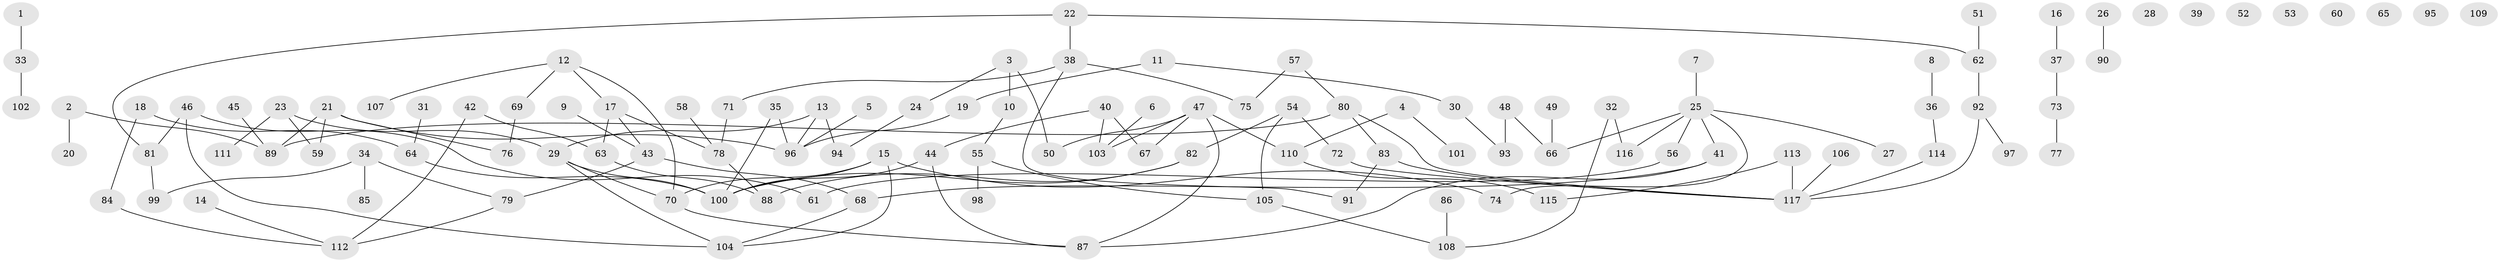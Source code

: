 // Generated by graph-tools (version 1.1) at 2025/13/03/09/25 04:13:01]
// undirected, 117 vertices, 133 edges
graph export_dot {
graph [start="1"]
  node [color=gray90,style=filled];
  1;
  2;
  3;
  4;
  5;
  6;
  7;
  8;
  9;
  10;
  11;
  12;
  13;
  14;
  15;
  16;
  17;
  18;
  19;
  20;
  21;
  22;
  23;
  24;
  25;
  26;
  27;
  28;
  29;
  30;
  31;
  32;
  33;
  34;
  35;
  36;
  37;
  38;
  39;
  40;
  41;
  42;
  43;
  44;
  45;
  46;
  47;
  48;
  49;
  50;
  51;
  52;
  53;
  54;
  55;
  56;
  57;
  58;
  59;
  60;
  61;
  62;
  63;
  64;
  65;
  66;
  67;
  68;
  69;
  70;
  71;
  72;
  73;
  74;
  75;
  76;
  77;
  78;
  79;
  80;
  81;
  82;
  83;
  84;
  85;
  86;
  87;
  88;
  89;
  90;
  91;
  92;
  93;
  94;
  95;
  96;
  97;
  98;
  99;
  100;
  101;
  102;
  103;
  104;
  105;
  106;
  107;
  108;
  109;
  110;
  111;
  112;
  113;
  114;
  115;
  116;
  117;
  1 -- 33;
  2 -- 20;
  2 -- 89;
  3 -- 10;
  3 -- 24;
  3 -- 50;
  4 -- 101;
  4 -- 110;
  5 -- 96;
  6 -- 103;
  7 -- 25;
  8 -- 36;
  9 -- 43;
  10 -- 55;
  11 -- 19;
  11 -- 30;
  12 -- 17;
  12 -- 69;
  12 -- 70;
  12 -- 107;
  13 -- 29;
  13 -- 94;
  13 -- 96;
  14 -- 112;
  15 -- 70;
  15 -- 74;
  15 -- 100;
  15 -- 104;
  16 -- 37;
  17 -- 43;
  17 -- 63;
  17 -- 78;
  18 -- 64;
  18 -- 84;
  19 -- 96;
  21 -- 59;
  21 -- 76;
  21 -- 89;
  21 -- 96;
  22 -- 38;
  22 -- 62;
  22 -- 81;
  23 -- 29;
  23 -- 59;
  23 -- 111;
  24 -- 94;
  25 -- 27;
  25 -- 41;
  25 -- 56;
  25 -- 66;
  25 -- 74;
  25 -- 116;
  26 -- 90;
  29 -- 70;
  29 -- 100;
  29 -- 104;
  30 -- 93;
  31 -- 64;
  32 -- 108;
  32 -- 116;
  33 -- 102;
  34 -- 79;
  34 -- 85;
  34 -- 99;
  35 -- 96;
  35 -- 100;
  36 -- 114;
  37 -- 73;
  38 -- 71;
  38 -- 75;
  38 -- 91;
  40 -- 44;
  40 -- 67;
  40 -- 103;
  41 -- 68;
  41 -- 87;
  42 -- 63;
  42 -- 112;
  43 -- 68;
  43 -- 79;
  44 -- 87;
  44 -- 100;
  45 -- 89;
  46 -- 61;
  46 -- 81;
  46 -- 104;
  47 -- 50;
  47 -- 67;
  47 -- 87;
  47 -- 103;
  47 -- 110;
  48 -- 66;
  48 -- 93;
  49 -- 66;
  51 -- 62;
  54 -- 72;
  54 -- 82;
  54 -- 105;
  55 -- 98;
  55 -- 105;
  56 -- 61;
  57 -- 75;
  57 -- 80;
  58 -- 78;
  62 -- 92;
  63 -- 88;
  64 -- 100;
  68 -- 104;
  69 -- 76;
  70 -- 87;
  71 -- 78;
  72 -- 117;
  73 -- 77;
  78 -- 88;
  79 -- 112;
  80 -- 83;
  80 -- 89;
  80 -- 117;
  81 -- 99;
  82 -- 88;
  82 -- 100;
  83 -- 91;
  83 -- 117;
  84 -- 112;
  86 -- 108;
  92 -- 97;
  92 -- 117;
  105 -- 108;
  106 -- 117;
  110 -- 115;
  113 -- 115;
  113 -- 117;
  114 -- 117;
}
